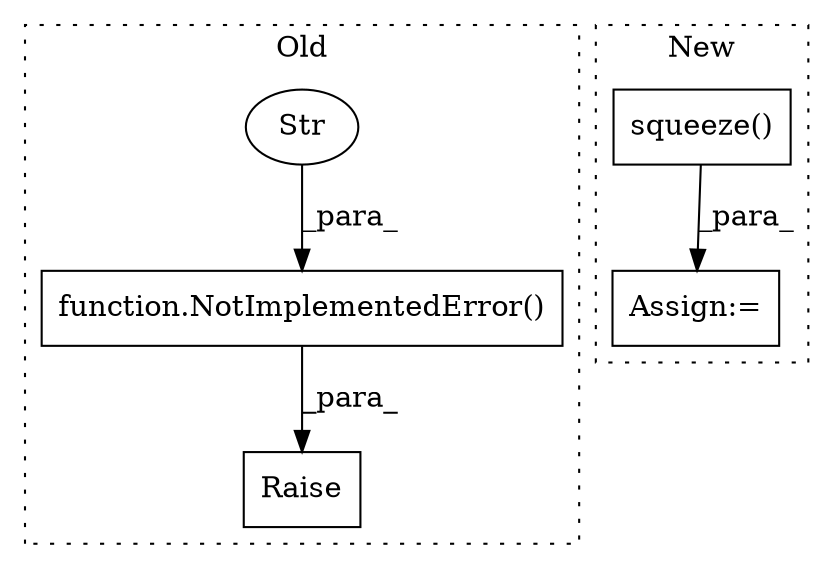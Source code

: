digraph G {
subgraph cluster0 {
1 [label="function.NotImplementedError()" a="75" s="1699,1725" l="20,1" shape="box"];
3 [label="Raise" a="91" s="1693" l="6" shape="box"];
5 [label="Str" a="66" s="1719" l="6" shape="ellipse"];
label = "Old";
style="dotted";
}
subgraph cluster1 {
2 [label="squeeze()" a="75" s="1498,1543" l="43,1" shape="box"];
4 [label="Assign:=" a="68" s="1558" l="3" shape="box"];
label = "New";
style="dotted";
}
1 -> 3 [label="_para_"];
2 -> 4 [label="_para_"];
5 -> 1 [label="_para_"];
}